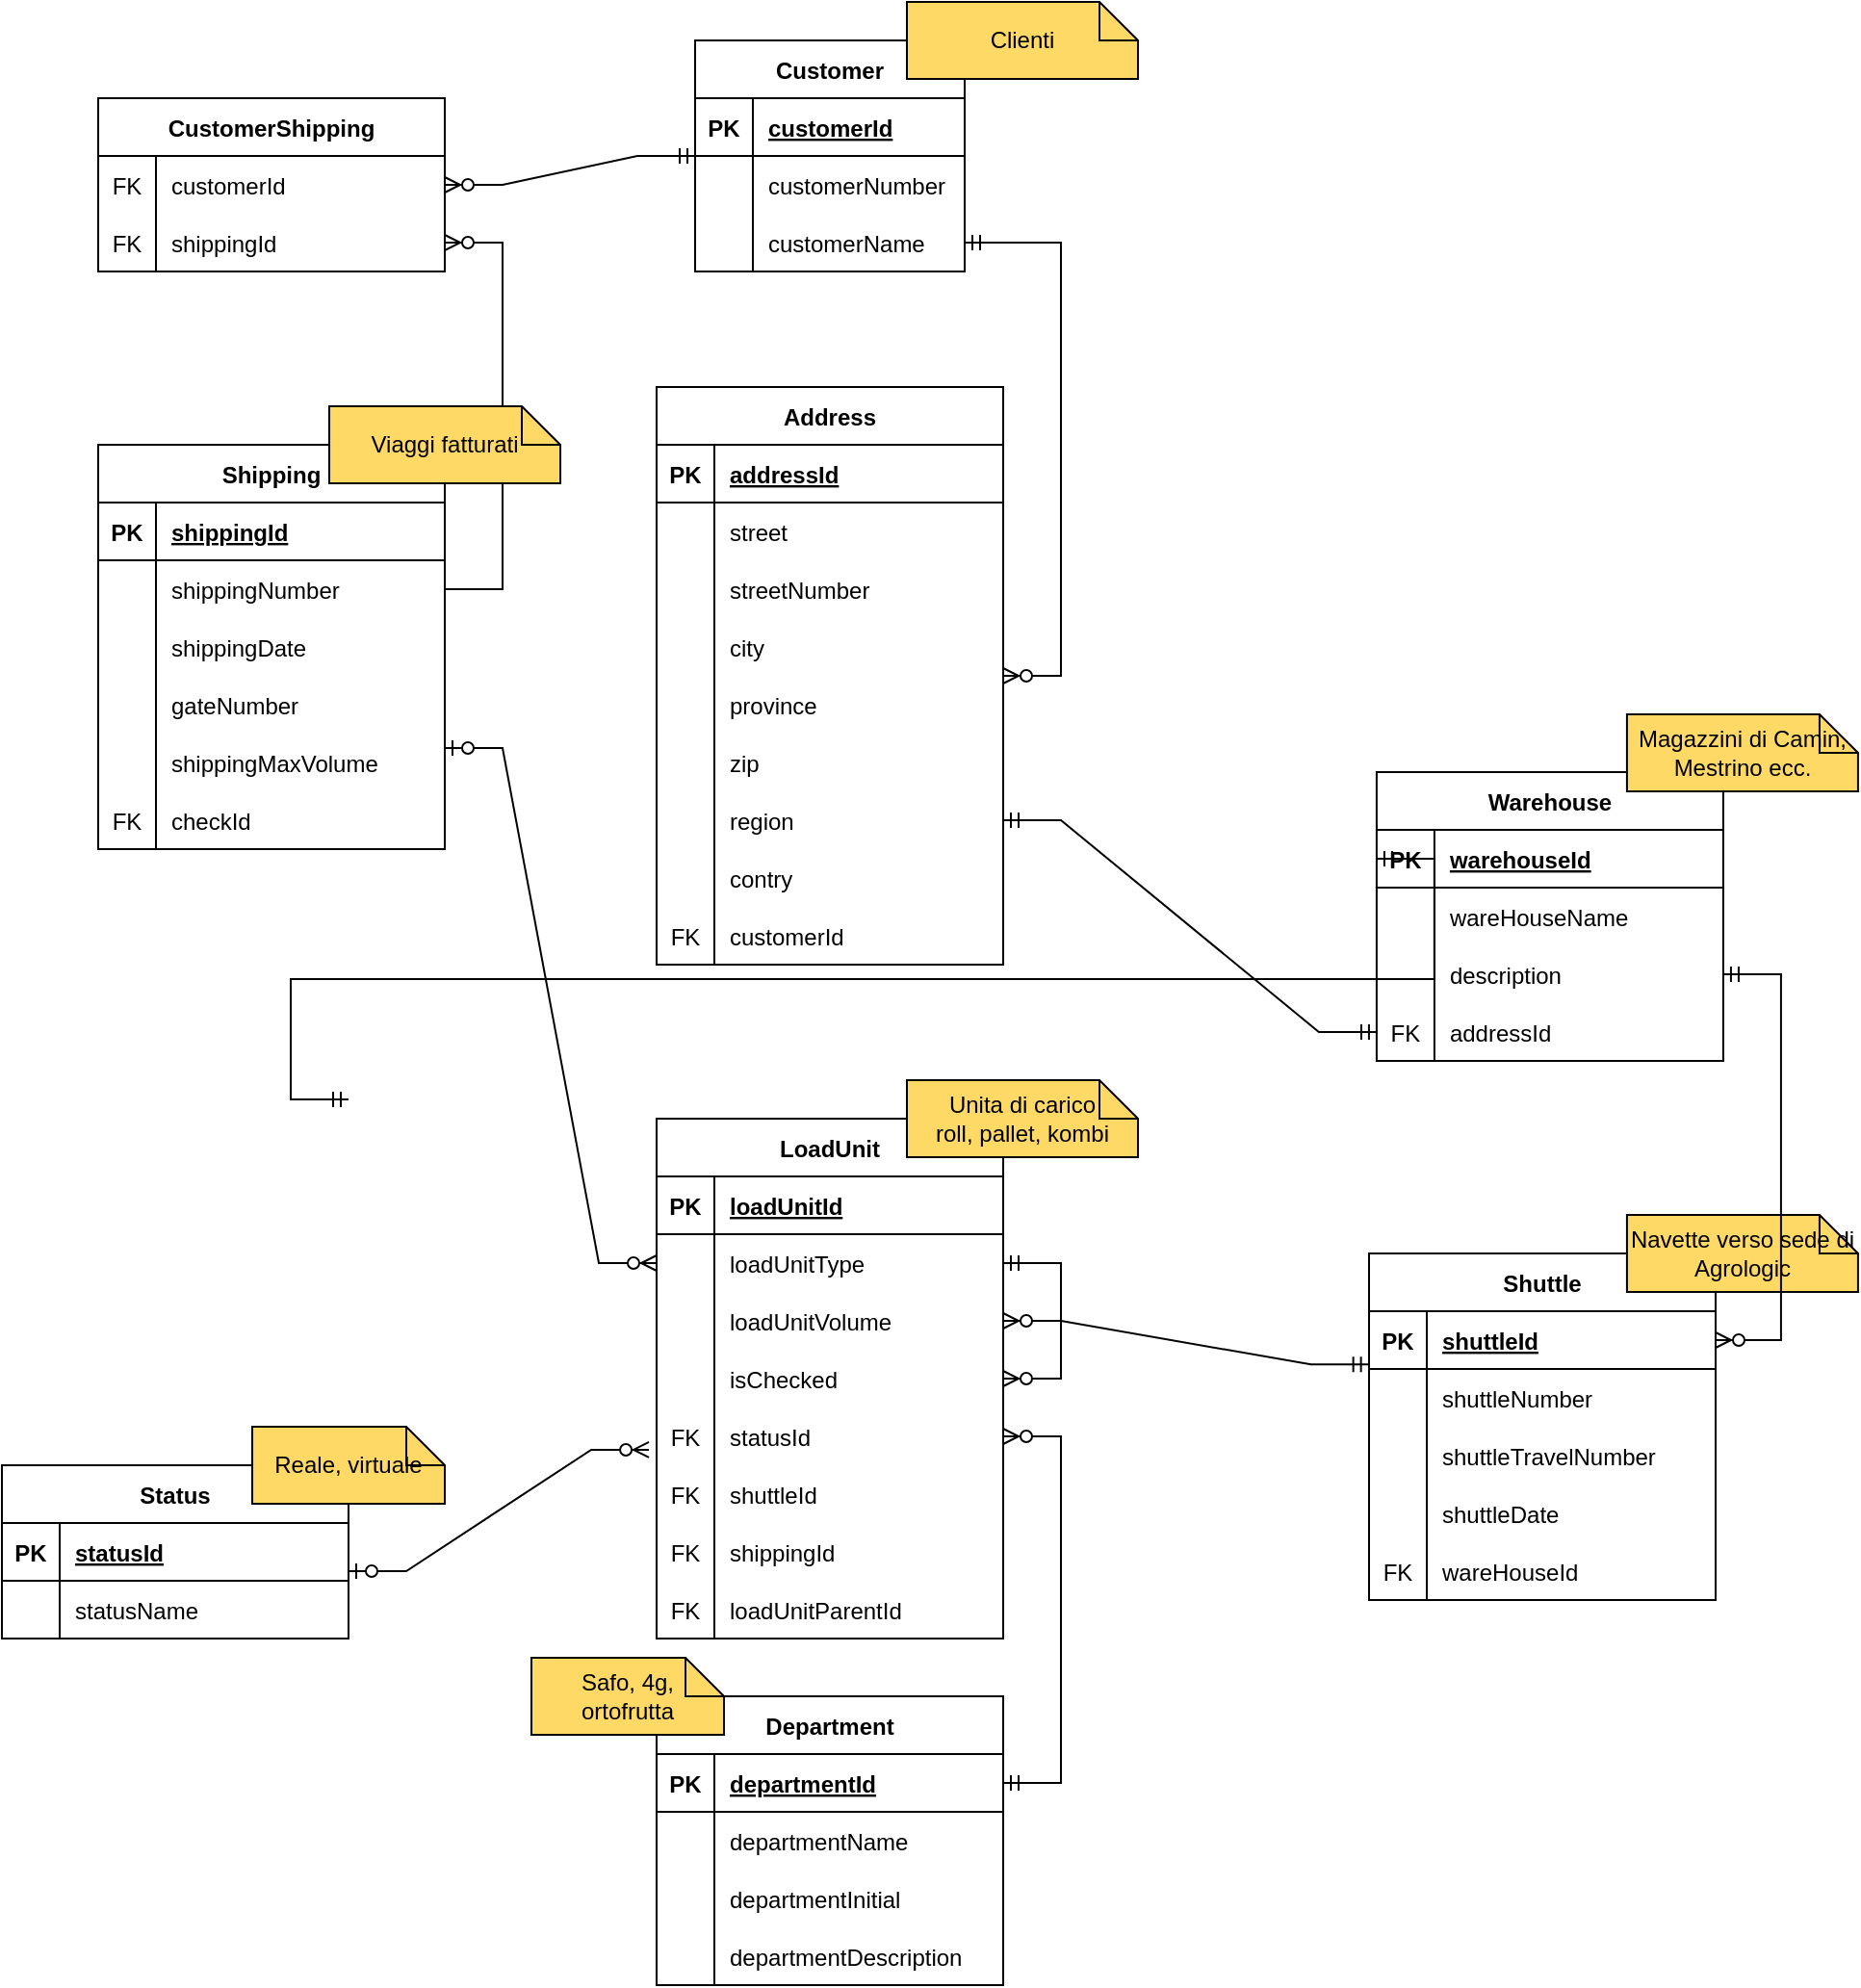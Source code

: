 <mxfile version="20.8.23" type="github">
  <diagram name="Page-1" id="1HlZWrvIWa5nvWiVNv0v">
    <mxGraphModel dx="880" dy="442" grid="1" gridSize="10" guides="1" tooltips="1" connect="1" arrows="1" fold="1" page="1" pageScale="1" pageWidth="850" pageHeight="1100" math="0" shadow="0">
      <root>
        <mxCell id="0" />
        <mxCell id="1" parent="0" />
        <mxCell id="7wyzoRKYr3vPrGW3BiGG-1" value="Customer" style="shape=table;startSize=30;container=1;collapsible=1;childLayout=tableLayout;fixedRows=1;rowLines=0;fontStyle=1;align=center;resizeLast=1;" parent="1" vertex="1">
          <mxGeometry x="410" y="20" width="140" height="120" as="geometry" />
        </mxCell>
        <mxCell id="7wyzoRKYr3vPrGW3BiGG-2" value="" style="shape=tableRow;horizontal=0;startSize=0;swimlaneHead=0;swimlaneBody=0;fillColor=none;collapsible=0;dropTarget=0;points=[[0,0.5],[1,0.5]];portConstraint=eastwest;top=0;left=0;right=0;bottom=1;" parent="7wyzoRKYr3vPrGW3BiGG-1" vertex="1">
          <mxGeometry y="30" width="140" height="30" as="geometry" />
        </mxCell>
        <mxCell id="7wyzoRKYr3vPrGW3BiGG-3" value="PK" style="shape=partialRectangle;connectable=0;fillColor=none;top=0;left=0;bottom=0;right=0;fontStyle=1;overflow=hidden;" parent="7wyzoRKYr3vPrGW3BiGG-2" vertex="1">
          <mxGeometry width="30" height="30" as="geometry">
            <mxRectangle width="30" height="30" as="alternateBounds" />
          </mxGeometry>
        </mxCell>
        <mxCell id="7wyzoRKYr3vPrGW3BiGG-4" value="customerId" style="shape=partialRectangle;connectable=0;fillColor=none;top=0;left=0;bottom=0;right=0;align=left;spacingLeft=6;fontStyle=5;overflow=hidden;" parent="7wyzoRKYr3vPrGW3BiGG-2" vertex="1">
          <mxGeometry x="30" width="110" height="30" as="geometry">
            <mxRectangle width="110" height="30" as="alternateBounds" />
          </mxGeometry>
        </mxCell>
        <mxCell id="7wyzoRKYr3vPrGW3BiGG-5" value="" style="shape=tableRow;horizontal=0;startSize=0;swimlaneHead=0;swimlaneBody=0;fillColor=none;collapsible=0;dropTarget=0;points=[[0,0.5],[1,0.5]];portConstraint=eastwest;top=0;left=0;right=0;bottom=0;" parent="7wyzoRKYr3vPrGW3BiGG-1" vertex="1">
          <mxGeometry y="60" width="140" height="30" as="geometry" />
        </mxCell>
        <mxCell id="7wyzoRKYr3vPrGW3BiGG-6" value="" style="shape=partialRectangle;connectable=0;fillColor=none;top=0;left=0;bottom=0;right=0;editable=1;overflow=hidden;" parent="7wyzoRKYr3vPrGW3BiGG-5" vertex="1">
          <mxGeometry width="30" height="30" as="geometry">
            <mxRectangle width="30" height="30" as="alternateBounds" />
          </mxGeometry>
        </mxCell>
        <mxCell id="7wyzoRKYr3vPrGW3BiGG-7" value="customerNumber" style="shape=partialRectangle;connectable=0;fillColor=none;top=0;left=0;bottom=0;right=0;align=left;spacingLeft=6;overflow=hidden;" parent="7wyzoRKYr3vPrGW3BiGG-5" vertex="1">
          <mxGeometry x="30" width="110" height="30" as="geometry">
            <mxRectangle width="110" height="30" as="alternateBounds" />
          </mxGeometry>
        </mxCell>
        <mxCell id="7wyzoRKYr3vPrGW3BiGG-8" value="" style="shape=tableRow;horizontal=0;startSize=0;swimlaneHead=0;swimlaneBody=0;fillColor=none;collapsible=0;dropTarget=0;points=[[0,0.5],[1,0.5]];portConstraint=eastwest;top=0;left=0;right=0;bottom=0;" parent="7wyzoRKYr3vPrGW3BiGG-1" vertex="1">
          <mxGeometry y="90" width="140" height="30" as="geometry" />
        </mxCell>
        <mxCell id="7wyzoRKYr3vPrGW3BiGG-9" value="" style="shape=partialRectangle;connectable=0;fillColor=none;top=0;left=0;bottom=0;right=0;editable=1;overflow=hidden;" parent="7wyzoRKYr3vPrGW3BiGG-8" vertex="1">
          <mxGeometry width="30" height="30" as="geometry">
            <mxRectangle width="30" height="30" as="alternateBounds" />
          </mxGeometry>
        </mxCell>
        <mxCell id="7wyzoRKYr3vPrGW3BiGG-10" value="customerName" style="shape=partialRectangle;connectable=0;fillColor=none;top=0;left=0;bottom=0;right=0;align=left;spacingLeft=6;overflow=hidden;" parent="7wyzoRKYr3vPrGW3BiGG-8" vertex="1">
          <mxGeometry x="30" width="110" height="30" as="geometry">
            <mxRectangle width="110" height="30" as="alternateBounds" />
          </mxGeometry>
        </mxCell>
        <mxCell id="7wyzoRKYr3vPrGW3BiGG-14" value="Shipping" style="shape=table;startSize=30;container=1;collapsible=1;childLayout=tableLayout;fixedRows=1;rowLines=0;fontStyle=1;align=center;resizeLast=1;" parent="1" vertex="1">
          <mxGeometry x="100" y="230" width="180" height="210" as="geometry" />
        </mxCell>
        <mxCell id="7wyzoRKYr3vPrGW3BiGG-15" value="" style="shape=tableRow;horizontal=0;startSize=0;swimlaneHead=0;swimlaneBody=0;fillColor=none;collapsible=0;dropTarget=0;points=[[0,0.5],[1,0.5]];portConstraint=eastwest;top=0;left=0;right=0;bottom=1;" parent="7wyzoRKYr3vPrGW3BiGG-14" vertex="1">
          <mxGeometry y="30" width="180" height="30" as="geometry" />
        </mxCell>
        <mxCell id="7wyzoRKYr3vPrGW3BiGG-16" value="PK" style="shape=partialRectangle;connectable=0;fillColor=none;top=0;left=0;bottom=0;right=0;fontStyle=1;overflow=hidden;" parent="7wyzoRKYr3vPrGW3BiGG-15" vertex="1">
          <mxGeometry width="30" height="30" as="geometry">
            <mxRectangle width="30" height="30" as="alternateBounds" />
          </mxGeometry>
        </mxCell>
        <mxCell id="7wyzoRKYr3vPrGW3BiGG-17" value="shippingId" style="shape=partialRectangle;connectable=0;fillColor=none;top=0;left=0;bottom=0;right=0;align=left;spacingLeft=6;fontStyle=5;overflow=hidden;" parent="7wyzoRKYr3vPrGW3BiGG-15" vertex="1">
          <mxGeometry x="30" width="150" height="30" as="geometry">
            <mxRectangle width="150" height="30" as="alternateBounds" />
          </mxGeometry>
        </mxCell>
        <mxCell id="7wyzoRKYr3vPrGW3BiGG-18" value="" style="shape=tableRow;horizontal=0;startSize=0;swimlaneHead=0;swimlaneBody=0;fillColor=none;collapsible=0;dropTarget=0;points=[[0,0.5],[1,0.5]];portConstraint=eastwest;top=0;left=0;right=0;bottom=0;" parent="7wyzoRKYr3vPrGW3BiGG-14" vertex="1">
          <mxGeometry y="60" width="180" height="30" as="geometry" />
        </mxCell>
        <mxCell id="7wyzoRKYr3vPrGW3BiGG-19" value="" style="shape=partialRectangle;connectable=0;fillColor=none;top=0;left=0;bottom=0;right=0;editable=1;overflow=hidden;" parent="7wyzoRKYr3vPrGW3BiGG-18" vertex="1">
          <mxGeometry width="30" height="30" as="geometry">
            <mxRectangle width="30" height="30" as="alternateBounds" />
          </mxGeometry>
        </mxCell>
        <mxCell id="7wyzoRKYr3vPrGW3BiGG-20" value="shippingNumber" style="shape=partialRectangle;connectable=0;fillColor=none;top=0;left=0;bottom=0;right=0;align=left;spacingLeft=6;overflow=hidden;" parent="7wyzoRKYr3vPrGW3BiGG-18" vertex="1">
          <mxGeometry x="30" width="150" height="30" as="geometry">
            <mxRectangle width="150" height="30" as="alternateBounds" />
          </mxGeometry>
        </mxCell>
        <mxCell id="7wyzoRKYr3vPrGW3BiGG-21" value="" style="shape=tableRow;horizontal=0;startSize=0;swimlaneHead=0;swimlaneBody=0;fillColor=none;collapsible=0;dropTarget=0;points=[[0,0.5],[1,0.5]];portConstraint=eastwest;top=0;left=0;right=0;bottom=0;" parent="7wyzoRKYr3vPrGW3BiGG-14" vertex="1">
          <mxGeometry y="90" width="180" height="30" as="geometry" />
        </mxCell>
        <mxCell id="7wyzoRKYr3vPrGW3BiGG-22" value="" style="shape=partialRectangle;connectable=0;fillColor=none;top=0;left=0;bottom=0;right=0;editable=1;overflow=hidden;" parent="7wyzoRKYr3vPrGW3BiGG-21" vertex="1">
          <mxGeometry width="30" height="30" as="geometry">
            <mxRectangle width="30" height="30" as="alternateBounds" />
          </mxGeometry>
        </mxCell>
        <mxCell id="7wyzoRKYr3vPrGW3BiGG-23" value="shippingDate" style="shape=partialRectangle;connectable=0;fillColor=none;top=0;left=0;bottom=0;right=0;align=left;spacingLeft=6;overflow=hidden;" parent="7wyzoRKYr3vPrGW3BiGG-21" vertex="1">
          <mxGeometry x="30" width="150" height="30" as="geometry">
            <mxRectangle width="150" height="30" as="alternateBounds" />
          </mxGeometry>
        </mxCell>
        <mxCell id="7wyzoRKYr3vPrGW3BiGG-247" style="shape=tableRow;horizontal=0;startSize=0;swimlaneHead=0;swimlaneBody=0;fillColor=none;collapsible=0;dropTarget=0;points=[[0,0.5],[1,0.5]];portConstraint=eastwest;top=0;left=0;right=0;bottom=0;" parent="7wyzoRKYr3vPrGW3BiGG-14" vertex="1">
          <mxGeometry y="120" width="180" height="30" as="geometry" />
        </mxCell>
        <mxCell id="7wyzoRKYr3vPrGW3BiGG-248" style="shape=partialRectangle;connectable=0;fillColor=none;top=0;left=0;bottom=0;right=0;editable=1;overflow=hidden;" parent="7wyzoRKYr3vPrGW3BiGG-247" vertex="1">
          <mxGeometry width="30" height="30" as="geometry">
            <mxRectangle width="30" height="30" as="alternateBounds" />
          </mxGeometry>
        </mxCell>
        <mxCell id="7wyzoRKYr3vPrGW3BiGG-249" value="gateNumber" style="shape=partialRectangle;connectable=0;fillColor=none;top=0;left=0;bottom=0;right=0;align=left;spacingLeft=6;overflow=hidden;" parent="7wyzoRKYr3vPrGW3BiGG-247" vertex="1">
          <mxGeometry x="30" width="150" height="30" as="geometry">
            <mxRectangle width="150" height="30" as="alternateBounds" />
          </mxGeometry>
        </mxCell>
        <mxCell id="7wyzoRKYr3vPrGW3BiGG-24" value="" style="shape=tableRow;horizontal=0;startSize=0;swimlaneHead=0;swimlaneBody=0;fillColor=none;collapsible=0;dropTarget=0;points=[[0,0.5],[1,0.5]];portConstraint=eastwest;top=0;left=0;right=0;bottom=0;" parent="7wyzoRKYr3vPrGW3BiGG-14" vertex="1">
          <mxGeometry y="150" width="180" height="30" as="geometry" />
        </mxCell>
        <mxCell id="7wyzoRKYr3vPrGW3BiGG-25" value="" style="shape=partialRectangle;connectable=0;fillColor=none;top=0;left=0;bottom=0;right=0;editable=1;overflow=hidden;" parent="7wyzoRKYr3vPrGW3BiGG-24" vertex="1">
          <mxGeometry width="30" height="30" as="geometry">
            <mxRectangle width="30" height="30" as="alternateBounds" />
          </mxGeometry>
        </mxCell>
        <mxCell id="7wyzoRKYr3vPrGW3BiGG-26" value="shippingMaxVolume" style="shape=partialRectangle;connectable=0;fillColor=none;top=0;left=0;bottom=0;right=0;align=left;spacingLeft=6;overflow=hidden;" parent="7wyzoRKYr3vPrGW3BiGG-24" vertex="1">
          <mxGeometry x="30" width="150" height="30" as="geometry">
            <mxRectangle width="150" height="30" as="alternateBounds" />
          </mxGeometry>
        </mxCell>
        <mxCell id="kXTV6P5FGBTNuZuKtzQj-21" style="shape=tableRow;horizontal=0;startSize=0;swimlaneHead=0;swimlaneBody=0;fillColor=none;collapsible=0;dropTarget=0;points=[[0,0.5],[1,0.5]];portConstraint=eastwest;top=0;left=0;right=0;bottom=0;" parent="7wyzoRKYr3vPrGW3BiGG-14" vertex="1">
          <mxGeometry y="180" width="180" height="30" as="geometry" />
        </mxCell>
        <mxCell id="kXTV6P5FGBTNuZuKtzQj-22" value="FK" style="shape=partialRectangle;connectable=0;fillColor=none;top=0;left=0;bottom=0;right=0;editable=1;overflow=hidden;" parent="kXTV6P5FGBTNuZuKtzQj-21" vertex="1">
          <mxGeometry width="30" height="30" as="geometry">
            <mxRectangle width="30" height="30" as="alternateBounds" />
          </mxGeometry>
        </mxCell>
        <mxCell id="kXTV6P5FGBTNuZuKtzQj-23" value="checkId" style="shape=partialRectangle;connectable=0;fillColor=none;top=0;left=0;bottom=0;right=0;align=left;spacingLeft=6;overflow=hidden;" parent="kXTV6P5FGBTNuZuKtzQj-21" vertex="1">
          <mxGeometry x="30" width="150" height="30" as="geometry">
            <mxRectangle width="150" height="30" as="alternateBounds" />
          </mxGeometry>
        </mxCell>
        <mxCell id="7wyzoRKYr3vPrGW3BiGG-27" value="CustomerShipping" style="shape=table;startSize=30;container=1;collapsible=1;childLayout=tableLayout;fixedRows=1;rowLines=0;fontStyle=1;align=center;resizeLast=1;" parent="1" vertex="1">
          <mxGeometry x="100" y="50" width="180" height="90" as="geometry" />
        </mxCell>
        <mxCell id="7wyzoRKYr3vPrGW3BiGG-31" value="" style="shape=tableRow;horizontal=0;startSize=0;swimlaneHead=0;swimlaneBody=0;fillColor=none;collapsible=0;dropTarget=0;points=[[0,0.5],[1,0.5]];portConstraint=eastwest;top=0;left=0;right=0;bottom=0;" parent="7wyzoRKYr3vPrGW3BiGG-27" vertex="1">
          <mxGeometry y="30" width="180" height="30" as="geometry" />
        </mxCell>
        <mxCell id="7wyzoRKYr3vPrGW3BiGG-32" value="FK" style="shape=partialRectangle;connectable=0;fillColor=none;top=0;left=0;bottom=0;right=0;editable=1;overflow=hidden;fontStyle=0" parent="7wyzoRKYr3vPrGW3BiGG-31" vertex="1">
          <mxGeometry width="30" height="30" as="geometry">
            <mxRectangle width="30" height="30" as="alternateBounds" />
          </mxGeometry>
        </mxCell>
        <mxCell id="7wyzoRKYr3vPrGW3BiGG-33" value="customerId" style="shape=partialRectangle;connectable=0;fillColor=none;top=0;left=0;bottom=0;right=0;align=left;spacingLeft=6;overflow=hidden;fontStyle=0" parent="7wyzoRKYr3vPrGW3BiGG-31" vertex="1">
          <mxGeometry x="30" width="150" height="30" as="geometry">
            <mxRectangle width="150" height="30" as="alternateBounds" />
          </mxGeometry>
        </mxCell>
        <mxCell id="7wyzoRKYr3vPrGW3BiGG-34" value="" style="shape=tableRow;horizontal=0;startSize=0;swimlaneHead=0;swimlaneBody=0;fillColor=none;collapsible=0;dropTarget=0;points=[[0,0.5],[1,0.5]];portConstraint=eastwest;top=0;left=0;right=0;bottom=0;" parent="7wyzoRKYr3vPrGW3BiGG-27" vertex="1">
          <mxGeometry y="60" width="180" height="30" as="geometry" />
        </mxCell>
        <mxCell id="7wyzoRKYr3vPrGW3BiGG-35" value="FK" style="shape=partialRectangle;connectable=0;fillColor=none;top=0;left=0;bottom=0;right=0;editable=1;overflow=hidden;fontStyle=0" parent="7wyzoRKYr3vPrGW3BiGG-34" vertex="1">
          <mxGeometry width="30" height="30" as="geometry">
            <mxRectangle width="30" height="30" as="alternateBounds" />
          </mxGeometry>
        </mxCell>
        <mxCell id="7wyzoRKYr3vPrGW3BiGG-36" value="shippingId" style="shape=partialRectangle;connectable=0;fillColor=none;top=0;left=0;bottom=0;right=0;align=left;spacingLeft=6;overflow=hidden;fontStyle=0" parent="7wyzoRKYr3vPrGW3BiGG-34" vertex="1">
          <mxGeometry x="30" width="150" height="30" as="geometry">
            <mxRectangle width="150" height="30" as="alternateBounds" />
          </mxGeometry>
        </mxCell>
        <mxCell id="7wyzoRKYr3vPrGW3BiGG-43" value="" style="edgeStyle=entityRelationEdgeStyle;fontSize=12;html=1;endArrow=ERzeroToMany;startArrow=none;rounded=0;exitX=1;exitY=0.5;exitDx=0;exitDy=0;" parent="1" source="7wyzoRKYr3vPrGW3BiGG-18" target="7wyzoRKYr3vPrGW3BiGG-34" edge="1">
          <mxGeometry width="100" height="100" relative="1" as="geometry">
            <mxPoint x="290" y="220" as="sourcePoint" />
            <mxPoint x="80" y="157" as="targetPoint" />
          </mxGeometry>
        </mxCell>
        <mxCell id="7wyzoRKYr3vPrGW3BiGG-42" value="" style="edgeStyle=entityRelationEdgeStyle;fontSize=12;html=1;endArrow=ERzeroToMany;startArrow=ERmandOne;rounded=0;entryX=1;entryY=0.5;entryDx=0;entryDy=0;" parent="1" source="7wyzoRKYr3vPrGW3BiGG-1" target="7wyzoRKYr3vPrGW3BiGG-31" edge="1">
          <mxGeometry width="100" height="100" relative="1" as="geometry">
            <mxPoint x="407" y="126" as="sourcePoint" />
            <mxPoint x="350" y="200" as="targetPoint" />
          </mxGeometry>
        </mxCell>
        <mxCell id="7wyzoRKYr3vPrGW3BiGG-44" value="LoadUnit" style="shape=table;startSize=30;container=1;collapsible=1;childLayout=tableLayout;fixedRows=1;rowLines=0;fontStyle=1;align=center;resizeLast=1;" parent="1" vertex="1">
          <mxGeometry x="390" y="580" width="180" height="270" as="geometry" />
        </mxCell>
        <mxCell id="7wyzoRKYr3vPrGW3BiGG-45" value="" style="shape=tableRow;horizontal=0;startSize=0;swimlaneHead=0;swimlaneBody=0;fillColor=none;collapsible=0;dropTarget=0;points=[[0,0.5],[1,0.5]];portConstraint=eastwest;top=0;left=0;right=0;bottom=1;" parent="7wyzoRKYr3vPrGW3BiGG-44" vertex="1">
          <mxGeometry y="30" width="180" height="30" as="geometry" />
        </mxCell>
        <mxCell id="7wyzoRKYr3vPrGW3BiGG-46" value="PK" style="shape=partialRectangle;connectable=0;fillColor=none;top=0;left=0;bottom=0;right=0;fontStyle=1;overflow=hidden;" parent="7wyzoRKYr3vPrGW3BiGG-45" vertex="1">
          <mxGeometry width="30" height="30" as="geometry">
            <mxRectangle width="30" height="30" as="alternateBounds" />
          </mxGeometry>
        </mxCell>
        <mxCell id="7wyzoRKYr3vPrGW3BiGG-47" value="loadUnitId" style="shape=partialRectangle;connectable=0;fillColor=none;top=0;left=0;bottom=0;right=0;align=left;spacingLeft=6;fontStyle=5;overflow=hidden;" parent="7wyzoRKYr3vPrGW3BiGG-45" vertex="1">
          <mxGeometry x="30" width="150" height="30" as="geometry">
            <mxRectangle width="150" height="30" as="alternateBounds" />
          </mxGeometry>
        </mxCell>
        <mxCell id="7wyzoRKYr3vPrGW3BiGG-48" value="" style="shape=tableRow;horizontal=0;startSize=0;swimlaneHead=0;swimlaneBody=0;fillColor=none;collapsible=0;dropTarget=0;points=[[0,0.5],[1,0.5]];portConstraint=eastwest;top=0;left=0;right=0;bottom=0;" parent="7wyzoRKYr3vPrGW3BiGG-44" vertex="1">
          <mxGeometry y="60" width="180" height="30" as="geometry" />
        </mxCell>
        <mxCell id="7wyzoRKYr3vPrGW3BiGG-49" value="" style="shape=partialRectangle;connectable=0;fillColor=none;top=0;left=0;bottom=0;right=0;editable=1;overflow=hidden;" parent="7wyzoRKYr3vPrGW3BiGG-48" vertex="1">
          <mxGeometry width="30" height="30" as="geometry">
            <mxRectangle width="30" height="30" as="alternateBounds" />
          </mxGeometry>
        </mxCell>
        <mxCell id="7wyzoRKYr3vPrGW3BiGG-50" value="loadUnitType" style="shape=partialRectangle;connectable=0;fillColor=none;top=0;left=0;bottom=0;right=0;align=left;spacingLeft=6;overflow=hidden;" parent="7wyzoRKYr3vPrGW3BiGG-48" vertex="1">
          <mxGeometry x="30" width="150" height="30" as="geometry">
            <mxRectangle width="150" height="30" as="alternateBounds" />
          </mxGeometry>
        </mxCell>
        <mxCell id="7wyzoRKYr3vPrGW3BiGG-54" value="" style="shape=tableRow;horizontal=0;startSize=0;swimlaneHead=0;swimlaneBody=0;fillColor=none;collapsible=0;dropTarget=0;points=[[0,0.5],[1,0.5]];portConstraint=eastwest;top=0;left=0;right=0;bottom=0;" parent="7wyzoRKYr3vPrGW3BiGG-44" vertex="1">
          <mxGeometry y="90" width="180" height="30" as="geometry" />
        </mxCell>
        <mxCell id="7wyzoRKYr3vPrGW3BiGG-55" value="" style="shape=partialRectangle;connectable=0;fillColor=none;top=0;left=0;bottom=0;right=0;editable=1;overflow=hidden;" parent="7wyzoRKYr3vPrGW3BiGG-54" vertex="1">
          <mxGeometry width="30" height="30" as="geometry">
            <mxRectangle width="30" height="30" as="alternateBounds" />
          </mxGeometry>
        </mxCell>
        <mxCell id="7wyzoRKYr3vPrGW3BiGG-56" value="loadUnitVolume" style="shape=partialRectangle;connectable=0;fillColor=none;top=0;left=0;bottom=0;right=0;align=left;spacingLeft=6;overflow=hidden;" parent="7wyzoRKYr3vPrGW3BiGG-54" vertex="1">
          <mxGeometry x="30" width="150" height="30" as="geometry">
            <mxRectangle width="150" height="30" as="alternateBounds" />
          </mxGeometry>
        </mxCell>
        <mxCell id="kXTV6P5FGBTNuZuKtzQj-30" style="shape=tableRow;horizontal=0;startSize=0;swimlaneHead=0;swimlaneBody=0;fillColor=none;collapsible=0;dropTarget=0;points=[[0,0.5],[1,0.5]];portConstraint=eastwest;top=0;left=0;right=0;bottom=0;" parent="7wyzoRKYr3vPrGW3BiGG-44" vertex="1">
          <mxGeometry y="120" width="180" height="30" as="geometry" />
        </mxCell>
        <mxCell id="kXTV6P5FGBTNuZuKtzQj-31" style="shape=partialRectangle;connectable=0;fillColor=none;top=0;left=0;bottom=0;right=0;editable=1;overflow=hidden;" parent="kXTV6P5FGBTNuZuKtzQj-30" vertex="1">
          <mxGeometry width="30" height="30" as="geometry">
            <mxRectangle width="30" height="30" as="alternateBounds" />
          </mxGeometry>
        </mxCell>
        <mxCell id="kXTV6P5FGBTNuZuKtzQj-32" value="isChecked" style="shape=partialRectangle;connectable=0;fillColor=none;top=0;left=0;bottom=0;right=0;align=left;spacingLeft=6;overflow=hidden;" parent="kXTV6P5FGBTNuZuKtzQj-30" vertex="1">
          <mxGeometry x="30" width="150" height="30" as="geometry">
            <mxRectangle width="150" height="30" as="alternateBounds" />
          </mxGeometry>
        </mxCell>
        <mxCell id="iHe_O7FmQlHGgw1wmni_-1" style="shape=tableRow;horizontal=0;startSize=0;swimlaneHead=0;swimlaneBody=0;fillColor=none;collapsible=0;dropTarget=0;points=[[0,0.5],[1,0.5]];portConstraint=eastwest;top=0;left=0;right=0;bottom=0;" vertex="1" parent="7wyzoRKYr3vPrGW3BiGG-44">
          <mxGeometry y="150" width="180" height="30" as="geometry" />
        </mxCell>
        <mxCell id="iHe_O7FmQlHGgw1wmni_-2" value="FK" style="shape=partialRectangle;connectable=0;fillColor=none;top=0;left=0;bottom=0;right=0;editable=1;overflow=hidden;" vertex="1" parent="iHe_O7FmQlHGgw1wmni_-1">
          <mxGeometry width="30" height="30" as="geometry">
            <mxRectangle width="30" height="30" as="alternateBounds" />
          </mxGeometry>
        </mxCell>
        <mxCell id="iHe_O7FmQlHGgw1wmni_-3" value="statusId" style="shape=partialRectangle;connectable=0;fillColor=none;top=0;left=0;bottom=0;right=0;align=left;spacingLeft=6;overflow=hidden;" vertex="1" parent="iHe_O7FmQlHGgw1wmni_-1">
          <mxGeometry x="30" width="150" height="30" as="geometry">
            <mxRectangle width="150" height="30" as="alternateBounds" />
          </mxGeometry>
        </mxCell>
        <mxCell id="iHe_O7FmQlHGgw1wmni_-7" style="shape=tableRow;horizontal=0;startSize=0;swimlaneHead=0;swimlaneBody=0;fillColor=none;collapsible=0;dropTarget=0;points=[[0,0.5],[1,0.5]];portConstraint=eastwest;top=0;left=0;right=0;bottom=0;" vertex="1" parent="7wyzoRKYr3vPrGW3BiGG-44">
          <mxGeometry y="180" width="180" height="30" as="geometry" />
        </mxCell>
        <mxCell id="iHe_O7FmQlHGgw1wmni_-8" value="FK" style="shape=partialRectangle;connectable=0;fillColor=none;top=0;left=0;bottom=0;right=0;editable=1;overflow=hidden;" vertex="1" parent="iHe_O7FmQlHGgw1wmni_-7">
          <mxGeometry width="30" height="30" as="geometry">
            <mxRectangle width="30" height="30" as="alternateBounds" />
          </mxGeometry>
        </mxCell>
        <mxCell id="iHe_O7FmQlHGgw1wmni_-9" value="shuttleId" style="shape=partialRectangle;connectable=0;fillColor=none;top=0;left=0;bottom=0;right=0;align=left;spacingLeft=6;overflow=hidden;" vertex="1" parent="iHe_O7FmQlHGgw1wmni_-7">
          <mxGeometry x="30" width="150" height="30" as="geometry">
            <mxRectangle width="150" height="30" as="alternateBounds" />
          </mxGeometry>
        </mxCell>
        <mxCell id="iHe_O7FmQlHGgw1wmni_-10" style="shape=tableRow;horizontal=0;startSize=0;swimlaneHead=0;swimlaneBody=0;fillColor=none;collapsible=0;dropTarget=0;points=[[0,0.5],[1,0.5]];portConstraint=eastwest;top=0;left=0;right=0;bottom=0;" vertex="1" parent="7wyzoRKYr3vPrGW3BiGG-44">
          <mxGeometry y="210" width="180" height="30" as="geometry" />
        </mxCell>
        <mxCell id="iHe_O7FmQlHGgw1wmni_-11" value="FK" style="shape=partialRectangle;connectable=0;fillColor=none;top=0;left=0;bottom=0;right=0;editable=1;overflow=hidden;" vertex="1" parent="iHe_O7FmQlHGgw1wmni_-10">
          <mxGeometry width="30" height="30" as="geometry">
            <mxRectangle width="30" height="30" as="alternateBounds" />
          </mxGeometry>
        </mxCell>
        <mxCell id="iHe_O7FmQlHGgw1wmni_-12" value="shippingId" style="shape=partialRectangle;connectable=0;fillColor=none;top=0;left=0;bottom=0;right=0;align=left;spacingLeft=6;overflow=hidden;" vertex="1" parent="iHe_O7FmQlHGgw1wmni_-10">
          <mxGeometry x="30" width="150" height="30" as="geometry">
            <mxRectangle width="150" height="30" as="alternateBounds" />
          </mxGeometry>
        </mxCell>
        <mxCell id="7wyzoRKYr3vPrGW3BiGG-57" style="shape=tableRow;horizontal=0;startSize=0;swimlaneHead=0;swimlaneBody=0;fillColor=none;collapsible=0;dropTarget=0;points=[[0,0.5],[1,0.5]];portConstraint=eastwest;top=0;left=0;right=0;bottom=0;" parent="7wyzoRKYr3vPrGW3BiGG-44" vertex="1">
          <mxGeometry y="240" width="180" height="30" as="geometry" />
        </mxCell>
        <mxCell id="7wyzoRKYr3vPrGW3BiGG-58" value="FK" style="shape=partialRectangle;connectable=0;fillColor=none;top=0;left=0;bottom=0;right=0;editable=1;overflow=hidden;fontStyle=0" parent="7wyzoRKYr3vPrGW3BiGG-57" vertex="1">
          <mxGeometry width="30" height="30" as="geometry">
            <mxRectangle width="30" height="30" as="alternateBounds" />
          </mxGeometry>
        </mxCell>
        <mxCell id="7wyzoRKYr3vPrGW3BiGG-59" value="loadUnitParentId" style="shape=partialRectangle;connectable=0;fillColor=none;top=0;left=0;bottom=0;right=0;align=left;spacingLeft=6;overflow=hidden;fontStyle=0" parent="7wyzoRKYr3vPrGW3BiGG-57" vertex="1">
          <mxGeometry x="30" width="150" height="30" as="geometry">
            <mxRectangle width="150" height="30" as="alternateBounds" />
          </mxGeometry>
        </mxCell>
        <mxCell id="7wyzoRKYr3vPrGW3BiGG-60" value="" style="edgeStyle=entityRelationEdgeStyle;fontSize=12;html=1;endArrow=ERzeroToMany;startArrow=ERmandOne;rounded=0;exitX=1;exitY=0.5;exitDx=0;exitDy=0;entryX=1;entryY=0.5;entryDx=0;entryDy=0;" parent="7wyzoRKYr3vPrGW3BiGG-44" source="7wyzoRKYr3vPrGW3BiGG-48" target="kXTV6P5FGBTNuZuKtzQj-30" edge="1">
          <mxGeometry width="100" height="100" relative="1" as="geometry">
            <mxPoint x="-70" y="30" as="sourcePoint" />
            <mxPoint x="30" y="-70" as="targetPoint" />
          </mxGeometry>
        </mxCell>
        <mxCell id="7wyzoRKYr3vPrGW3BiGG-83" value="" style="edgeStyle=entityRelationEdgeStyle;fontSize=12;html=1;endArrow=ERzeroToMany;startArrow=ERzeroToOne;rounded=0;exitX=1;exitY=0.75;exitDx=0;exitDy=0;" parent="1" source="7wyzoRKYr3vPrGW3BiGG-14" target="7wyzoRKYr3vPrGW3BiGG-48" edge="1">
          <mxGeometry width="100" height="100" relative="1" as="geometry">
            <mxPoint x="240" y="420" as="sourcePoint" />
            <mxPoint x="280" y="432.5" as="targetPoint" />
          </mxGeometry>
        </mxCell>
        <mxCell id="7wyzoRKYr3vPrGW3BiGG-84" value="Address" style="shape=table;startSize=30;container=1;collapsible=1;childLayout=tableLayout;fixedRows=1;rowLines=0;fontStyle=1;align=center;resizeLast=1;" parent="1" vertex="1">
          <mxGeometry x="390" y="200" width="180" height="300" as="geometry" />
        </mxCell>
        <mxCell id="7wyzoRKYr3vPrGW3BiGG-85" value="" style="shape=tableRow;horizontal=0;startSize=0;swimlaneHead=0;swimlaneBody=0;fillColor=none;collapsible=0;dropTarget=0;points=[[0,0.5],[1,0.5]];portConstraint=eastwest;top=0;left=0;right=0;bottom=1;" parent="7wyzoRKYr3vPrGW3BiGG-84" vertex="1">
          <mxGeometry y="30" width="180" height="30" as="geometry" />
        </mxCell>
        <mxCell id="7wyzoRKYr3vPrGW3BiGG-86" value="PK" style="shape=partialRectangle;connectable=0;fillColor=none;top=0;left=0;bottom=0;right=0;fontStyle=1;overflow=hidden;" parent="7wyzoRKYr3vPrGW3BiGG-85" vertex="1">
          <mxGeometry width="30" height="30" as="geometry">
            <mxRectangle width="30" height="30" as="alternateBounds" />
          </mxGeometry>
        </mxCell>
        <mxCell id="7wyzoRKYr3vPrGW3BiGG-87" value="addressId" style="shape=partialRectangle;connectable=0;fillColor=none;top=0;left=0;bottom=0;right=0;align=left;spacingLeft=6;fontStyle=5;overflow=hidden;" parent="7wyzoRKYr3vPrGW3BiGG-85" vertex="1">
          <mxGeometry x="30" width="150" height="30" as="geometry">
            <mxRectangle width="150" height="30" as="alternateBounds" />
          </mxGeometry>
        </mxCell>
        <mxCell id="7wyzoRKYr3vPrGW3BiGG-88" value="" style="shape=tableRow;horizontal=0;startSize=0;swimlaneHead=0;swimlaneBody=0;fillColor=none;collapsible=0;dropTarget=0;points=[[0,0.5],[1,0.5]];portConstraint=eastwest;top=0;left=0;right=0;bottom=0;" parent="7wyzoRKYr3vPrGW3BiGG-84" vertex="1">
          <mxGeometry y="60" width="180" height="30" as="geometry" />
        </mxCell>
        <mxCell id="7wyzoRKYr3vPrGW3BiGG-89" value="" style="shape=partialRectangle;connectable=0;fillColor=none;top=0;left=0;bottom=0;right=0;editable=1;overflow=hidden;" parent="7wyzoRKYr3vPrGW3BiGG-88" vertex="1">
          <mxGeometry width="30" height="30" as="geometry">
            <mxRectangle width="30" height="30" as="alternateBounds" />
          </mxGeometry>
        </mxCell>
        <mxCell id="7wyzoRKYr3vPrGW3BiGG-90" value="street" style="shape=partialRectangle;connectable=0;fillColor=none;top=0;left=0;bottom=0;right=0;align=left;spacingLeft=6;overflow=hidden;" parent="7wyzoRKYr3vPrGW3BiGG-88" vertex="1">
          <mxGeometry x="30" width="150" height="30" as="geometry">
            <mxRectangle width="150" height="30" as="alternateBounds" />
          </mxGeometry>
        </mxCell>
        <mxCell id="7wyzoRKYr3vPrGW3BiGG-91" value="" style="shape=tableRow;horizontal=0;startSize=0;swimlaneHead=0;swimlaneBody=0;fillColor=none;collapsible=0;dropTarget=0;points=[[0,0.5],[1,0.5]];portConstraint=eastwest;top=0;left=0;right=0;bottom=0;" parent="7wyzoRKYr3vPrGW3BiGG-84" vertex="1">
          <mxGeometry y="90" width="180" height="30" as="geometry" />
        </mxCell>
        <mxCell id="7wyzoRKYr3vPrGW3BiGG-92" value="" style="shape=partialRectangle;connectable=0;fillColor=none;top=0;left=0;bottom=0;right=0;editable=1;overflow=hidden;" parent="7wyzoRKYr3vPrGW3BiGG-91" vertex="1">
          <mxGeometry width="30" height="30" as="geometry">
            <mxRectangle width="30" height="30" as="alternateBounds" />
          </mxGeometry>
        </mxCell>
        <mxCell id="7wyzoRKYr3vPrGW3BiGG-93" value="streetNumber" style="shape=partialRectangle;connectable=0;fillColor=none;top=0;left=0;bottom=0;right=0;align=left;spacingLeft=6;overflow=hidden;" parent="7wyzoRKYr3vPrGW3BiGG-91" vertex="1">
          <mxGeometry x="30" width="150" height="30" as="geometry">
            <mxRectangle width="150" height="30" as="alternateBounds" />
          </mxGeometry>
        </mxCell>
        <mxCell id="7wyzoRKYr3vPrGW3BiGG-94" value="" style="shape=tableRow;horizontal=0;startSize=0;swimlaneHead=0;swimlaneBody=0;fillColor=none;collapsible=0;dropTarget=0;points=[[0,0.5],[1,0.5]];portConstraint=eastwest;top=0;left=0;right=0;bottom=0;" parent="7wyzoRKYr3vPrGW3BiGG-84" vertex="1">
          <mxGeometry y="120" width="180" height="30" as="geometry" />
        </mxCell>
        <mxCell id="7wyzoRKYr3vPrGW3BiGG-95" value="" style="shape=partialRectangle;connectable=0;fillColor=none;top=0;left=0;bottom=0;right=0;editable=1;overflow=hidden;" parent="7wyzoRKYr3vPrGW3BiGG-94" vertex="1">
          <mxGeometry width="30" height="30" as="geometry">
            <mxRectangle width="30" height="30" as="alternateBounds" />
          </mxGeometry>
        </mxCell>
        <mxCell id="7wyzoRKYr3vPrGW3BiGG-96" value="city" style="shape=partialRectangle;connectable=0;fillColor=none;top=0;left=0;bottom=0;right=0;align=left;spacingLeft=6;overflow=hidden;" parent="7wyzoRKYr3vPrGW3BiGG-94" vertex="1">
          <mxGeometry x="30" width="150" height="30" as="geometry">
            <mxRectangle width="150" height="30" as="alternateBounds" />
          </mxGeometry>
        </mxCell>
        <mxCell id="7wyzoRKYr3vPrGW3BiGG-97" style="shape=tableRow;horizontal=0;startSize=0;swimlaneHead=0;swimlaneBody=0;fillColor=none;collapsible=0;dropTarget=0;points=[[0,0.5],[1,0.5]];portConstraint=eastwest;top=0;left=0;right=0;bottom=0;" parent="7wyzoRKYr3vPrGW3BiGG-84" vertex="1">
          <mxGeometry y="150" width="180" height="30" as="geometry" />
        </mxCell>
        <mxCell id="7wyzoRKYr3vPrGW3BiGG-98" style="shape=partialRectangle;connectable=0;fillColor=none;top=0;left=0;bottom=0;right=0;editable=1;overflow=hidden;" parent="7wyzoRKYr3vPrGW3BiGG-97" vertex="1">
          <mxGeometry width="30" height="30" as="geometry">
            <mxRectangle width="30" height="30" as="alternateBounds" />
          </mxGeometry>
        </mxCell>
        <mxCell id="7wyzoRKYr3vPrGW3BiGG-99" value="province" style="shape=partialRectangle;connectable=0;fillColor=none;top=0;left=0;bottom=0;right=0;align=left;spacingLeft=6;overflow=hidden;" parent="7wyzoRKYr3vPrGW3BiGG-97" vertex="1">
          <mxGeometry x="30" width="150" height="30" as="geometry">
            <mxRectangle width="150" height="30" as="alternateBounds" />
          </mxGeometry>
        </mxCell>
        <mxCell id="7wyzoRKYr3vPrGW3BiGG-100" style="shape=tableRow;horizontal=0;startSize=0;swimlaneHead=0;swimlaneBody=0;fillColor=none;collapsible=0;dropTarget=0;points=[[0,0.5],[1,0.5]];portConstraint=eastwest;top=0;left=0;right=0;bottom=0;" parent="7wyzoRKYr3vPrGW3BiGG-84" vertex="1">
          <mxGeometry y="180" width="180" height="30" as="geometry" />
        </mxCell>
        <mxCell id="7wyzoRKYr3vPrGW3BiGG-101" style="shape=partialRectangle;connectable=0;fillColor=none;top=0;left=0;bottom=0;right=0;editable=1;overflow=hidden;" parent="7wyzoRKYr3vPrGW3BiGG-100" vertex="1">
          <mxGeometry width="30" height="30" as="geometry">
            <mxRectangle width="30" height="30" as="alternateBounds" />
          </mxGeometry>
        </mxCell>
        <mxCell id="7wyzoRKYr3vPrGW3BiGG-102" value="zip" style="shape=partialRectangle;connectable=0;fillColor=none;top=0;left=0;bottom=0;right=0;align=left;spacingLeft=6;overflow=hidden;" parent="7wyzoRKYr3vPrGW3BiGG-100" vertex="1">
          <mxGeometry x="30" width="150" height="30" as="geometry">
            <mxRectangle width="150" height="30" as="alternateBounds" />
          </mxGeometry>
        </mxCell>
        <mxCell id="7wyzoRKYr3vPrGW3BiGG-103" style="shape=tableRow;horizontal=0;startSize=0;swimlaneHead=0;swimlaneBody=0;fillColor=none;collapsible=0;dropTarget=0;points=[[0,0.5],[1,0.5]];portConstraint=eastwest;top=0;left=0;right=0;bottom=0;" parent="7wyzoRKYr3vPrGW3BiGG-84" vertex="1">
          <mxGeometry y="210" width="180" height="30" as="geometry" />
        </mxCell>
        <mxCell id="7wyzoRKYr3vPrGW3BiGG-104" style="shape=partialRectangle;connectable=0;fillColor=none;top=0;left=0;bottom=0;right=0;editable=1;overflow=hidden;" parent="7wyzoRKYr3vPrGW3BiGG-103" vertex="1">
          <mxGeometry width="30" height="30" as="geometry">
            <mxRectangle width="30" height="30" as="alternateBounds" />
          </mxGeometry>
        </mxCell>
        <mxCell id="7wyzoRKYr3vPrGW3BiGG-105" value="region" style="shape=partialRectangle;connectable=0;fillColor=none;top=0;left=0;bottom=0;right=0;align=left;spacingLeft=6;overflow=hidden;" parent="7wyzoRKYr3vPrGW3BiGG-103" vertex="1">
          <mxGeometry x="30" width="150" height="30" as="geometry">
            <mxRectangle width="150" height="30" as="alternateBounds" />
          </mxGeometry>
        </mxCell>
        <mxCell id="7wyzoRKYr3vPrGW3BiGG-106" style="shape=tableRow;horizontal=0;startSize=0;swimlaneHead=0;swimlaneBody=0;fillColor=none;collapsible=0;dropTarget=0;points=[[0,0.5],[1,0.5]];portConstraint=eastwest;top=0;left=0;right=0;bottom=0;" parent="7wyzoRKYr3vPrGW3BiGG-84" vertex="1">
          <mxGeometry y="240" width="180" height="30" as="geometry" />
        </mxCell>
        <mxCell id="7wyzoRKYr3vPrGW3BiGG-107" style="shape=partialRectangle;connectable=0;fillColor=none;top=0;left=0;bottom=0;right=0;editable=1;overflow=hidden;" parent="7wyzoRKYr3vPrGW3BiGG-106" vertex="1">
          <mxGeometry width="30" height="30" as="geometry">
            <mxRectangle width="30" height="30" as="alternateBounds" />
          </mxGeometry>
        </mxCell>
        <mxCell id="7wyzoRKYr3vPrGW3BiGG-108" value="contry" style="shape=partialRectangle;connectable=0;fillColor=none;top=0;left=0;bottom=0;right=0;align=left;spacingLeft=6;overflow=hidden;" parent="7wyzoRKYr3vPrGW3BiGG-106" vertex="1">
          <mxGeometry x="30" width="150" height="30" as="geometry">
            <mxRectangle width="150" height="30" as="alternateBounds" />
          </mxGeometry>
        </mxCell>
        <mxCell id="7wyzoRKYr3vPrGW3BiGG-109" style="shape=tableRow;horizontal=0;startSize=0;swimlaneHead=0;swimlaneBody=0;fillColor=none;collapsible=0;dropTarget=0;points=[[0,0.5],[1,0.5]];portConstraint=eastwest;top=0;left=0;right=0;bottom=0;" parent="7wyzoRKYr3vPrGW3BiGG-84" vertex="1">
          <mxGeometry y="270" width="180" height="30" as="geometry" />
        </mxCell>
        <mxCell id="7wyzoRKYr3vPrGW3BiGG-110" value="FK" style="shape=partialRectangle;connectable=0;fillColor=none;top=0;left=0;bottom=0;right=0;editable=1;overflow=hidden;" parent="7wyzoRKYr3vPrGW3BiGG-109" vertex="1">
          <mxGeometry width="30" height="30" as="geometry">
            <mxRectangle width="30" height="30" as="alternateBounds" />
          </mxGeometry>
        </mxCell>
        <mxCell id="7wyzoRKYr3vPrGW3BiGG-111" value="customerId" style="shape=partialRectangle;connectable=0;fillColor=none;top=0;left=0;bottom=0;right=0;align=left;spacingLeft=6;overflow=hidden;" parent="7wyzoRKYr3vPrGW3BiGG-109" vertex="1">
          <mxGeometry x="30" width="150" height="30" as="geometry">
            <mxRectangle width="150" height="30" as="alternateBounds" />
          </mxGeometry>
        </mxCell>
        <mxCell id="7wyzoRKYr3vPrGW3BiGG-112" value="" style="edgeStyle=entityRelationEdgeStyle;fontSize=12;html=1;endArrow=ERzeroToMany;startArrow=ERmandOne;rounded=0;" parent="1" source="7wyzoRKYr3vPrGW3BiGG-8" target="7wyzoRKYr3vPrGW3BiGG-84" edge="1">
          <mxGeometry width="100" height="100" relative="1" as="geometry">
            <mxPoint x="240" y="330" as="sourcePoint" />
            <mxPoint x="340" y="230" as="targetPoint" />
          </mxGeometry>
        </mxCell>
        <mxCell id="7wyzoRKYr3vPrGW3BiGG-113" value="Warehouse" style="shape=table;startSize=30;container=1;collapsible=1;childLayout=tableLayout;fixedRows=1;rowLines=0;fontStyle=1;align=center;resizeLast=1;" parent="1" vertex="1">
          <mxGeometry x="763.96" y="400" width="180" height="150" as="geometry" />
        </mxCell>
        <mxCell id="7wyzoRKYr3vPrGW3BiGG-114" value="" style="shape=tableRow;horizontal=0;startSize=0;swimlaneHead=0;swimlaneBody=0;fillColor=none;collapsible=0;dropTarget=0;points=[[0,0.5],[1,0.5]];portConstraint=eastwest;top=0;left=0;right=0;bottom=1;" parent="7wyzoRKYr3vPrGW3BiGG-113" vertex="1">
          <mxGeometry y="30" width="180" height="30" as="geometry" />
        </mxCell>
        <mxCell id="7wyzoRKYr3vPrGW3BiGG-115" value="PK" style="shape=partialRectangle;connectable=0;fillColor=none;top=0;left=0;bottom=0;right=0;fontStyle=1;overflow=hidden;" parent="7wyzoRKYr3vPrGW3BiGG-114" vertex="1">
          <mxGeometry width="30" height="30" as="geometry">
            <mxRectangle width="30" height="30" as="alternateBounds" />
          </mxGeometry>
        </mxCell>
        <mxCell id="7wyzoRKYr3vPrGW3BiGG-116" value="warehouseId" style="shape=partialRectangle;connectable=0;fillColor=none;top=0;left=0;bottom=0;right=0;align=left;spacingLeft=6;fontStyle=5;overflow=hidden;" parent="7wyzoRKYr3vPrGW3BiGG-114" vertex="1">
          <mxGeometry x="30" width="150" height="30" as="geometry">
            <mxRectangle width="150" height="30" as="alternateBounds" />
          </mxGeometry>
        </mxCell>
        <mxCell id="7wyzoRKYr3vPrGW3BiGG-117" value="" style="shape=tableRow;horizontal=0;startSize=0;swimlaneHead=0;swimlaneBody=0;fillColor=none;collapsible=0;dropTarget=0;points=[[0,0.5],[1,0.5]];portConstraint=eastwest;top=0;left=0;right=0;bottom=0;" parent="7wyzoRKYr3vPrGW3BiGG-113" vertex="1">
          <mxGeometry y="60" width="180" height="30" as="geometry" />
        </mxCell>
        <mxCell id="7wyzoRKYr3vPrGW3BiGG-118" value="" style="shape=partialRectangle;connectable=0;fillColor=none;top=0;left=0;bottom=0;right=0;editable=1;overflow=hidden;" parent="7wyzoRKYr3vPrGW3BiGG-117" vertex="1">
          <mxGeometry width="30" height="30" as="geometry">
            <mxRectangle width="30" height="30" as="alternateBounds" />
          </mxGeometry>
        </mxCell>
        <mxCell id="7wyzoRKYr3vPrGW3BiGG-119" value="wareHouseName" style="shape=partialRectangle;connectable=0;fillColor=none;top=0;left=0;bottom=0;right=0;align=left;spacingLeft=6;overflow=hidden;" parent="7wyzoRKYr3vPrGW3BiGG-117" vertex="1">
          <mxGeometry x="30" width="150" height="30" as="geometry">
            <mxRectangle width="150" height="30" as="alternateBounds" />
          </mxGeometry>
        </mxCell>
        <mxCell id="7wyzoRKYr3vPrGW3BiGG-120" value="" style="shape=tableRow;horizontal=0;startSize=0;swimlaneHead=0;swimlaneBody=0;fillColor=none;collapsible=0;dropTarget=0;points=[[0,0.5],[1,0.5]];portConstraint=eastwest;top=0;left=0;right=0;bottom=0;" parent="7wyzoRKYr3vPrGW3BiGG-113" vertex="1">
          <mxGeometry y="90" width="180" height="30" as="geometry" />
        </mxCell>
        <mxCell id="7wyzoRKYr3vPrGW3BiGG-121" value="" style="shape=partialRectangle;connectable=0;fillColor=none;top=0;left=0;bottom=0;right=0;editable=1;overflow=hidden;" parent="7wyzoRKYr3vPrGW3BiGG-120" vertex="1">
          <mxGeometry width="30" height="30" as="geometry">
            <mxRectangle width="30" height="30" as="alternateBounds" />
          </mxGeometry>
        </mxCell>
        <mxCell id="7wyzoRKYr3vPrGW3BiGG-122" value="description" style="shape=partialRectangle;connectable=0;fillColor=none;top=0;left=0;bottom=0;right=0;align=left;spacingLeft=6;overflow=hidden;" parent="7wyzoRKYr3vPrGW3BiGG-120" vertex="1">
          <mxGeometry x="30" width="150" height="30" as="geometry">
            <mxRectangle width="150" height="30" as="alternateBounds" />
          </mxGeometry>
        </mxCell>
        <mxCell id="iHe_O7FmQlHGgw1wmni_-44" style="shape=tableRow;horizontal=0;startSize=0;swimlaneHead=0;swimlaneBody=0;fillColor=none;collapsible=0;dropTarget=0;points=[[0,0.5],[1,0.5]];portConstraint=eastwest;top=0;left=0;right=0;bottom=0;" vertex="1" parent="7wyzoRKYr3vPrGW3BiGG-113">
          <mxGeometry y="120" width="180" height="30" as="geometry" />
        </mxCell>
        <mxCell id="iHe_O7FmQlHGgw1wmni_-45" value="FK" style="shape=partialRectangle;connectable=0;fillColor=none;top=0;left=0;bottom=0;right=0;editable=1;overflow=hidden;" vertex="1" parent="iHe_O7FmQlHGgw1wmni_-44">
          <mxGeometry width="30" height="30" as="geometry">
            <mxRectangle width="30" height="30" as="alternateBounds" />
          </mxGeometry>
        </mxCell>
        <mxCell id="iHe_O7FmQlHGgw1wmni_-46" value="addressId" style="shape=partialRectangle;connectable=0;fillColor=none;top=0;left=0;bottom=0;right=0;align=left;spacingLeft=6;overflow=hidden;" vertex="1" parent="iHe_O7FmQlHGgw1wmni_-44">
          <mxGeometry x="30" width="150" height="30" as="geometry">
            <mxRectangle width="150" height="30" as="alternateBounds" />
          </mxGeometry>
        </mxCell>
        <mxCell id="7wyzoRKYr3vPrGW3BiGG-158" value="Shuttle" style="shape=table;startSize=30;container=1;collapsible=1;childLayout=tableLayout;fixedRows=1;rowLines=0;fontStyle=1;align=center;resizeLast=1;" parent="1" vertex="1">
          <mxGeometry x="760" y="650" width="180" height="180" as="geometry" />
        </mxCell>
        <mxCell id="7wyzoRKYr3vPrGW3BiGG-159" value="" style="shape=tableRow;horizontal=0;startSize=0;swimlaneHead=0;swimlaneBody=0;fillColor=none;collapsible=0;dropTarget=0;points=[[0,0.5],[1,0.5]];portConstraint=eastwest;top=0;left=0;right=0;bottom=1;" parent="7wyzoRKYr3vPrGW3BiGG-158" vertex="1">
          <mxGeometry y="30" width="180" height="30" as="geometry" />
        </mxCell>
        <mxCell id="7wyzoRKYr3vPrGW3BiGG-160" value="PK" style="shape=partialRectangle;connectable=0;fillColor=none;top=0;left=0;bottom=0;right=0;fontStyle=1;overflow=hidden;" parent="7wyzoRKYr3vPrGW3BiGG-159" vertex="1">
          <mxGeometry width="30" height="30" as="geometry">
            <mxRectangle width="30" height="30" as="alternateBounds" />
          </mxGeometry>
        </mxCell>
        <mxCell id="7wyzoRKYr3vPrGW3BiGG-161" value="shuttleId" style="shape=partialRectangle;connectable=0;fillColor=none;top=0;left=0;bottom=0;right=0;align=left;spacingLeft=6;fontStyle=5;overflow=hidden;" parent="7wyzoRKYr3vPrGW3BiGG-159" vertex="1">
          <mxGeometry x="30" width="150" height="30" as="geometry">
            <mxRectangle width="150" height="30" as="alternateBounds" />
          </mxGeometry>
        </mxCell>
        <mxCell id="7wyzoRKYr3vPrGW3BiGG-162" value="" style="shape=tableRow;horizontal=0;startSize=0;swimlaneHead=0;swimlaneBody=0;fillColor=none;collapsible=0;dropTarget=0;points=[[0,0.5],[1,0.5]];portConstraint=eastwest;top=0;left=0;right=0;bottom=0;" parent="7wyzoRKYr3vPrGW3BiGG-158" vertex="1">
          <mxGeometry y="60" width="180" height="30" as="geometry" />
        </mxCell>
        <mxCell id="7wyzoRKYr3vPrGW3BiGG-163" value="" style="shape=partialRectangle;connectable=0;fillColor=none;top=0;left=0;bottom=0;right=0;editable=1;overflow=hidden;" parent="7wyzoRKYr3vPrGW3BiGG-162" vertex="1">
          <mxGeometry width="30" height="30" as="geometry">
            <mxRectangle width="30" height="30" as="alternateBounds" />
          </mxGeometry>
        </mxCell>
        <mxCell id="7wyzoRKYr3vPrGW3BiGG-164" value="shuttleNumber" style="shape=partialRectangle;connectable=0;fillColor=none;top=0;left=0;bottom=0;right=0;align=left;spacingLeft=6;overflow=hidden;" parent="7wyzoRKYr3vPrGW3BiGG-162" vertex="1">
          <mxGeometry x="30" width="150" height="30" as="geometry">
            <mxRectangle width="150" height="30" as="alternateBounds" />
          </mxGeometry>
        </mxCell>
        <mxCell id="BE0Wxpw6zzCljy_ytkrk-1" style="shape=tableRow;horizontal=0;startSize=0;swimlaneHead=0;swimlaneBody=0;fillColor=none;collapsible=0;dropTarget=0;points=[[0,0.5],[1,0.5]];portConstraint=eastwest;top=0;left=0;right=0;bottom=0;" parent="7wyzoRKYr3vPrGW3BiGG-158" vertex="1">
          <mxGeometry y="90" width="180" height="30" as="geometry" />
        </mxCell>
        <mxCell id="BE0Wxpw6zzCljy_ytkrk-2" style="shape=partialRectangle;connectable=0;fillColor=none;top=0;left=0;bottom=0;right=0;editable=1;overflow=hidden;" parent="BE0Wxpw6zzCljy_ytkrk-1" vertex="1">
          <mxGeometry width="30" height="30" as="geometry">
            <mxRectangle width="30" height="30" as="alternateBounds" />
          </mxGeometry>
        </mxCell>
        <mxCell id="BE0Wxpw6zzCljy_ytkrk-3" value="shuttleTravelNumber" style="shape=partialRectangle;connectable=0;fillColor=none;top=0;left=0;bottom=0;right=0;align=left;spacingLeft=6;overflow=hidden;" parent="BE0Wxpw6zzCljy_ytkrk-1" vertex="1">
          <mxGeometry x="30" width="150" height="30" as="geometry">
            <mxRectangle width="150" height="30" as="alternateBounds" />
          </mxGeometry>
        </mxCell>
        <mxCell id="7wyzoRKYr3vPrGW3BiGG-165" value="" style="shape=tableRow;horizontal=0;startSize=0;swimlaneHead=0;swimlaneBody=0;fillColor=none;collapsible=0;dropTarget=0;points=[[0,0.5],[1,0.5]];portConstraint=eastwest;top=0;left=0;right=0;bottom=0;" parent="7wyzoRKYr3vPrGW3BiGG-158" vertex="1">
          <mxGeometry y="120" width="180" height="30" as="geometry" />
        </mxCell>
        <mxCell id="7wyzoRKYr3vPrGW3BiGG-166" value="" style="shape=partialRectangle;connectable=0;fillColor=none;top=0;left=0;bottom=0;right=0;editable=1;overflow=hidden;" parent="7wyzoRKYr3vPrGW3BiGG-165" vertex="1">
          <mxGeometry width="30" height="30" as="geometry">
            <mxRectangle width="30" height="30" as="alternateBounds" />
          </mxGeometry>
        </mxCell>
        <mxCell id="7wyzoRKYr3vPrGW3BiGG-167" value="shuttleDate" style="shape=partialRectangle;connectable=0;fillColor=none;top=0;left=0;bottom=0;right=0;align=left;spacingLeft=6;overflow=hidden;" parent="7wyzoRKYr3vPrGW3BiGG-165" vertex="1">
          <mxGeometry x="30" width="150" height="30" as="geometry">
            <mxRectangle width="150" height="30" as="alternateBounds" />
          </mxGeometry>
        </mxCell>
        <mxCell id="7wyzoRKYr3vPrGW3BiGG-168" value="" style="shape=tableRow;horizontal=0;startSize=0;swimlaneHead=0;swimlaneBody=0;fillColor=none;collapsible=0;dropTarget=0;points=[[0,0.5],[1,0.5]];portConstraint=eastwest;top=0;left=0;right=0;bottom=0;" parent="7wyzoRKYr3vPrGW3BiGG-158" vertex="1">
          <mxGeometry y="150" width="180" height="30" as="geometry" />
        </mxCell>
        <mxCell id="7wyzoRKYr3vPrGW3BiGG-169" value="FK" style="shape=partialRectangle;connectable=0;fillColor=none;top=0;left=0;bottom=0;right=0;editable=1;overflow=hidden;" parent="7wyzoRKYr3vPrGW3BiGG-168" vertex="1">
          <mxGeometry width="30" height="30" as="geometry">
            <mxRectangle width="30" height="30" as="alternateBounds" />
          </mxGeometry>
        </mxCell>
        <mxCell id="7wyzoRKYr3vPrGW3BiGG-170" value="wareHouseId" style="shape=partialRectangle;connectable=0;fillColor=none;top=0;left=0;bottom=0;right=0;align=left;spacingLeft=6;overflow=hidden;" parent="7wyzoRKYr3vPrGW3BiGG-168" vertex="1">
          <mxGeometry x="30" width="150" height="30" as="geometry">
            <mxRectangle width="150" height="30" as="alternateBounds" />
          </mxGeometry>
        </mxCell>
        <mxCell id="7wyzoRKYr3vPrGW3BiGG-172" value="Department" style="shape=table;startSize=30;container=1;collapsible=1;childLayout=tableLayout;fixedRows=1;rowLines=0;fontStyle=1;align=center;resizeLast=1;" parent="1" vertex="1">
          <mxGeometry x="390" y="880" width="180" height="150" as="geometry" />
        </mxCell>
        <mxCell id="7wyzoRKYr3vPrGW3BiGG-173" value="" style="shape=tableRow;horizontal=0;startSize=0;swimlaneHead=0;swimlaneBody=0;fillColor=none;collapsible=0;dropTarget=0;points=[[0,0.5],[1,0.5]];portConstraint=eastwest;top=0;left=0;right=0;bottom=1;" parent="7wyzoRKYr3vPrGW3BiGG-172" vertex="1">
          <mxGeometry y="30" width="180" height="30" as="geometry" />
        </mxCell>
        <mxCell id="7wyzoRKYr3vPrGW3BiGG-174" value="PK" style="shape=partialRectangle;connectable=0;fillColor=none;top=0;left=0;bottom=0;right=0;fontStyle=1;overflow=hidden;" parent="7wyzoRKYr3vPrGW3BiGG-173" vertex="1">
          <mxGeometry width="30" height="30" as="geometry">
            <mxRectangle width="30" height="30" as="alternateBounds" />
          </mxGeometry>
        </mxCell>
        <mxCell id="7wyzoRKYr3vPrGW3BiGG-175" value="departmentId" style="shape=partialRectangle;connectable=0;fillColor=none;top=0;left=0;bottom=0;right=0;align=left;spacingLeft=6;fontStyle=5;overflow=hidden;" parent="7wyzoRKYr3vPrGW3BiGG-173" vertex="1">
          <mxGeometry x="30" width="150" height="30" as="geometry">
            <mxRectangle width="150" height="30" as="alternateBounds" />
          </mxGeometry>
        </mxCell>
        <mxCell id="7wyzoRKYr3vPrGW3BiGG-176" value="" style="shape=tableRow;horizontal=0;startSize=0;swimlaneHead=0;swimlaneBody=0;fillColor=none;collapsible=0;dropTarget=0;points=[[0,0.5],[1,0.5]];portConstraint=eastwest;top=0;left=0;right=0;bottom=0;" parent="7wyzoRKYr3vPrGW3BiGG-172" vertex="1">
          <mxGeometry y="60" width="180" height="30" as="geometry" />
        </mxCell>
        <mxCell id="7wyzoRKYr3vPrGW3BiGG-177" value="" style="shape=partialRectangle;connectable=0;fillColor=none;top=0;left=0;bottom=0;right=0;editable=1;overflow=hidden;" parent="7wyzoRKYr3vPrGW3BiGG-176" vertex="1">
          <mxGeometry width="30" height="30" as="geometry">
            <mxRectangle width="30" height="30" as="alternateBounds" />
          </mxGeometry>
        </mxCell>
        <mxCell id="7wyzoRKYr3vPrGW3BiGG-178" value="departmentName" style="shape=partialRectangle;connectable=0;fillColor=none;top=0;left=0;bottom=0;right=0;align=left;spacingLeft=6;overflow=hidden;" parent="7wyzoRKYr3vPrGW3BiGG-176" vertex="1">
          <mxGeometry x="30" width="150" height="30" as="geometry">
            <mxRectangle width="150" height="30" as="alternateBounds" />
          </mxGeometry>
        </mxCell>
        <mxCell id="7wyzoRKYr3vPrGW3BiGG-179" value="" style="shape=tableRow;horizontal=0;startSize=0;swimlaneHead=0;swimlaneBody=0;fillColor=none;collapsible=0;dropTarget=0;points=[[0,0.5],[1,0.5]];portConstraint=eastwest;top=0;left=0;right=0;bottom=0;" parent="7wyzoRKYr3vPrGW3BiGG-172" vertex="1">
          <mxGeometry y="90" width="180" height="30" as="geometry" />
        </mxCell>
        <mxCell id="7wyzoRKYr3vPrGW3BiGG-180" value="" style="shape=partialRectangle;connectable=0;fillColor=none;top=0;left=0;bottom=0;right=0;editable=1;overflow=hidden;" parent="7wyzoRKYr3vPrGW3BiGG-179" vertex="1">
          <mxGeometry width="30" height="30" as="geometry">
            <mxRectangle width="30" height="30" as="alternateBounds" />
          </mxGeometry>
        </mxCell>
        <mxCell id="7wyzoRKYr3vPrGW3BiGG-181" value="departmentInitial" style="shape=partialRectangle;connectable=0;fillColor=none;top=0;left=0;bottom=0;right=0;align=left;spacingLeft=6;overflow=hidden;" parent="7wyzoRKYr3vPrGW3BiGG-179" vertex="1">
          <mxGeometry x="30" width="150" height="30" as="geometry">
            <mxRectangle width="150" height="30" as="alternateBounds" />
          </mxGeometry>
        </mxCell>
        <mxCell id="7wyzoRKYr3vPrGW3BiGG-182" value="" style="shape=tableRow;horizontal=0;startSize=0;swimlaneHead=0;swimlaneBody=0;fillColor=none;collapsible=0;dropTarget=0;points=[[0,0.5],[1,0.5]];portConstraint=eastwest;top=0;left=0;right=0;bottom=0;" parent="7wyzoRKYr3vPrGW3BiGG-172" vertex="1">
          <mxGeometry y="120" width="180" height="30" as="geometry" />
        </mxCell>
        <mxCell id="7wyzoRKYr3vPrGW3BiGG-183" value="" style="shape=partialRectangle;connectable=0;fillColor=none;top=0;left=0;bottom=0;right=0;editable=1;overflow=hidden;" parent="7wyzoRKYr3vPrGW3BiGG-182" vertex="1">
          <mxGeometry width="30" height="30" as="geometry">
            <mxRectangle width="30" height="30" as="alternateBounds" />
          </mxGeometry>
        </mxCell>
        <mxCell id="7wyzoRKYr3vPrGW3BiGG-184" value="departmentDescription" style="shape=partialRectangle;connectable=0;fillColor=none;top=0;left=0;bottom=0;right=0;align=left;spacingLeft=6;overflow=hidden;" parent="7wyzoRKYr3vPrGW3BiGG-182" vertex="1">
          <mxGeometry x="30" width="150" height="30" as="geometry">
            <mxRectangle width="150" height="30" as="alternateBounds" />
          </mxGeometry>
        </mxCell>
        <mxCell id="7wyzoRKYr3vPrGW3BiGG-198" value="" style="edgeStyle=entityRelationEdgeStyle;fontSize=12;html=1;endArrow=ERzeroToMany;startArrow=ERmandOne;rounded=0;entryX=1;entryY=0.5;entryDx=0;entryDy=0;" parent="1" source="7wyzoRKYr3vPrGW3BiGG-173" target="iHe_O7FmQlHGgw1wmni_-1" edge="1">
          <mxGeometry width="100" height="100" relative="1" as="geometry">
            <mxPoint x="600" y="1070" as="sourcePoint" />
            <mxPoint x="568.02" y="890.99" as="targetPoint" />
          </mxGeometry>
        </mxCell>
        <mxCell id="7wyzoRKYr3vPrGW3BiGG-200" value="Status" style="shape=table;startSize=30;container=1;collapsible=1;childLayout=tableLayout;fixedRows=1;rowLines=0;fontStyle=1;align=center;resizeLast=1;" parent="1" vertex="1">
          <mxGeometry x="50" y="760" width="180" height="90" as="geometry" />
        </mxCell>
        <mxCell id="7wyzoRKYr3vPrGW3BiGG-201" value="" style="shape=tableRow;horizontal=0;startSize=0;swimlaneHead=0;swimlaneBody=0;fillColor=none;collapsible=0;dropTarget=0;points=[[0,0.5],[1,0.5]];portConstraint=eastwest;top=0;left=0;right=0;bottom=1;" parent="7wyzoRKYr3vPrGW3BiGG-200" vertex="1">
          <mxGeometry y="30" width="180" height="30" as="geometry" />
        </mxCell>
        <mxCell id="7wyzoRKYr3vPrGW3BiGG-202" value="PK" style="shape=partialRectangle;connectable=0;fillColor=none;top=0;left=0;bottom=0;right=0;fontStyle=1;overflow=hidden;" parent="7wyzoRKYr3vPrGW3BiGG-201" vertex="1">
          <mxGeometry width="30" height="30" as="geometry">
            <mxRectangle width="30" height="30" as="alternateBounds" />
          </mxGeometry>
        </mxCell>
        <mxCell id="7wyzoRKYr3vPrGW3BiGG-203" value="statusId" style="shape=partialRectangle;connectable=0;fillColor=none;top=0;left=0;bottom=0;right=0;align=left;spacingLeft=6;fontStyle=5;overflow=hidden;" parent="7wyzoRKYr3vPrGW3BiGG-201" vertex="1">
          <mxGeometry x="30" width="150" height="30" as="geometry">
            <mxRectangle width="150" height="30" as="alternateBounds" />
          </mxGeometry>
        </mxCell>
        <mxCell id="7wyzoRKYr3vPrGW3BiGG-204" value="" style="shape=tableRow;horizontal=0;startSize=0;swimlaneHead=0;swimlaneBody=0;fillColor=none;collapsible=0;dropTarget=0;points=[[0,0.5],[1,0.5]];portConstraint=eastwest;top=0;left=0;right=0;bottom=0;" parent="7wyzoRKYr3vPrGW3BiGG-200" vertex="1">
          <mxGeometry y="60" width="180" height="30" as="geometry" />
        </mxCell>
        <mxCell id="7wyzoRKYr3vPrGW3BiGG-205" value="" style="shape=partialRectangle;connectable=0;fillColor=none;top=0;left=0;bottom=0;right=0;editable=1;overflow=hidden;" parent="7wyzoRKYr3vPrGW3BiGG-204" vertex="1">
          <mxGeometry width="30" height="30" as="geometry">
            <mxRectangle width="30" height="30" as="alternateBounds" />
          </mxGeometry>
        </mxCell>
        <mxCell id="7wyzoRKYr3vPrGW3BiGG-206" value="statusName" style="shape=partialRectangle;connectable=0;fillColor=none;top=0;left=0;bottom=0;right=0;align=left;spacingLeft=6;overflow=hidden;" parent="7wyzoRKYr3vPrGW3BiGG-204" vertex="1">
          <mxGeometry x="30" width="150" height="30" as="geometry">
            <mxRectangle width="150" height="30" as="alternateBounds" />
          </mxGeometry>
        </mxCell>
        <mxCell id="7wyzoRKYr3vPrGW3BiGG-227" value="" style="edgeStyle=entityRelationEdgeStyle;fontSize=12;html=1;endArrow=ERzeroToMany;startArrow=ERzeroToOne;rounded=0;exitX=1;exitY=-0.167;exitDx=0;exitDy=0;exitPerimeter=0;entryX=-0.022;entryY=0.733;entryDx=0;entryDy=0;entryPerimeter=0;" parent="1" source="7wyzoRKYr3vPrGW3BiGG-204" target="iHe_O7FmQlHGgw1wmni_-1" edge="1">
          <mxGeometry width="100" height="100" relative="1" as="geometry">
            <mxPoint x="220" y="740" as="sourcePoint" />
            <mxPoint x="140" y="647.5" as="targetPoint" />
          </mxGeometry>
        </mxCell>
        <mxCell id="7wyzoRKYr3vPrGW3BiGG-244" value="&lt;div&gt;Unita di carico&lt;/div&gt;&lt;div&gt;roll, pallet, kombi&lt;br&gt;&lt;/div&gt;" style="shape=note;size=20;whiteSpace=wrap;html=1;fillColor=#FFD966;" parent="1" vertex="1">
          <mxGeometry x="520" y="560" width="120" height="40" as="geometry" />
        </mxCell>
        <mxCell id="7wyzoRKYr3vPrGW3BiGG-245" value="Safo, 4g, ortofrutta" style="shape=note;size=20;whiteSpace=wrap;html=1;fillColor=#FFD966;" parent="1" vertex="1">
          <mxGeometry x="325" y="860" width="100" height="40" as="geometry" />
        </mxCell>
        <mxCell id="7wyzoRKYr3vPrGW3BiGG-246" value="Reale, virtuale" style="shape=note;size=20;whiteSpace=wrap;html=1;fillColor=#FFD966;" parent="1" vertex="1">
          <mxGeometry x="180" y="740" width="100" height="40" as="geometry" />
        </mxCell>
        <mxCell id="7wyzoRKYr3vPrGW3BiGG-251" value="Magazzini di Camin, Mestrino ecc." style="shape=note;size=20;whiteSpace=wrap;html=1;fillColor=#FFD966;" parent="1" vertex="1">
          <mxGeometry x="893.96" y="370" width="120" height="40" as="geometry" />
        </mxCell>
        <mxCell id="7wyzoRKYr3vPrGW3BiGG-252" value="Navette verso sede di Agrologic" style="shape=note;size=20;whiteSpace=wrap;html=1;fillColor=#FFD966;" parent="1" vertex="1">
          <mxGeometry x="893.96" y="630" width="120" height="40" as="geometry" />
        </mxCell>
        <mxCell id="7wyzoRKYr3vPrGW3BiGG-254" value="Clienti" style="shape=note;size=20;whiteSpace=wrap;html=1;fillColor=#FFD966;" parent="1" vertex="1">
          <mxGeometry x="520" width="120" height="40" as="geometry" />
        </mxCell>
        <mxCell id="7wyzoRKYr3vPrGW3BiGG-250" value="Viaggi fatturati " style="shape=note;size=20;whiteSpace=wrap;html=1;fillColor=#FFD966;" parent="1" vertex="1">
          <mxGeometry x="220" y="210" width="120" height="40" as="geometry" />
        </mxCell>
        <mxCell id="iHe_O7FmQlHGgw1wmni_-13" value="" style="edgeStyle=entityRelationEdgeStyle;fontSize=12;html=1;endArrow=ERmandOne;startArrow=ERmandOne;rounded=0;exitX=0;exitY=0.5;exitDx=0;exitDy=0;" edge="1" parent="1" source="7wyzoRKYr3vPrGW3BiGG-114" target="7wyzoRKYr3vPrGW3BiGG-155">
          <mxGeometry width="100" height="100" relative="1" as="geometry">
            <mxPoint x="130" y="670" as="sourcePoint" />
            <mxPoint x="230" y="570" as="targetPoint" />
          </mxGeometry>
        </mxCell>
        <mxCell id="iHe_O7FmQlHGgw1wmni_-14" value="" style="edgeStyle=entityRelationEdgeStyle;fontSize=12;html=1;endArrow=ERzeroToMany;startArrow=ERmandOne;rounded=0;entryX=1;entryY=0.5;entryDx=0;entryDy=0;" edge="1" parent="1" source="7wyzoRKYr3vPrGW3BiGG-120" target="7wyzoRKYr3vPrGW3BiGG-159">
          <mxGeometry width="100" height="100" relative="1" as="geometry">
            <mxPoint x="953.96" y="490" as="sourcePoint" />
            <mxPoint x="733.96" y="625" as="targetPoint" />
          </mxGeometry>
        </mxCell>
        <mxCell id="iHe_O7FmQlHGgw1wmni_-42" value="" style="edgeStyle=entityRelationEdgeStyle;fontSize=12;html=1;endArrow=ERzeroToMany;startArrow=ERmandOne;rounded=0;exitX=-0.001;exitY=-0.078;exitDx=0;exitDy=0;exitPerimeter=0;" edge="1" parent="1" source="7wyzoRKYr3vPrGW3BiGG-162" target="7wyzoRKYr3vPrGW3BiGG-54">
          <mxGeometry width="100" height="100" relative="1" as="geometry">
            <mxPoint x="-50" y="470" as="sourcePoint" />
            <mxPoint x="260" y="580" as="targetPoint" />
          </mxGeometry>
        </mxCell>
        <mxCell id="iHe_O7FmQlHGgw1wmni_-47" value="" style="edgeStyle=entityRelationEdgeStyle;fontSize=12;html=1;endArrow=ERmandOne;startArrow=ERmandOne;rounded=0;entryX=0;entryY=0.5;entryDx=0;entryDy=0;exitX=1;exitY=0.5;exitDx=0;exitDy=0;" edge="1" parent="1" source="7wyzoRKYr3vPrGW3BiGG-103" target="iHe_O7FmQlHGgw1wmni_-44">
          <mxGeometry width="100" height="100" relative="1" as="geometry">
            <mxPoint x="570" y="570" as="sourcePoint" />
            <mxPoint x="670" y="470" as="targetPoint" />
          </mxGeometry>
        </mxCell>
      </root>
    </mxGraphModel>
  </diagram>
</mxfile>
